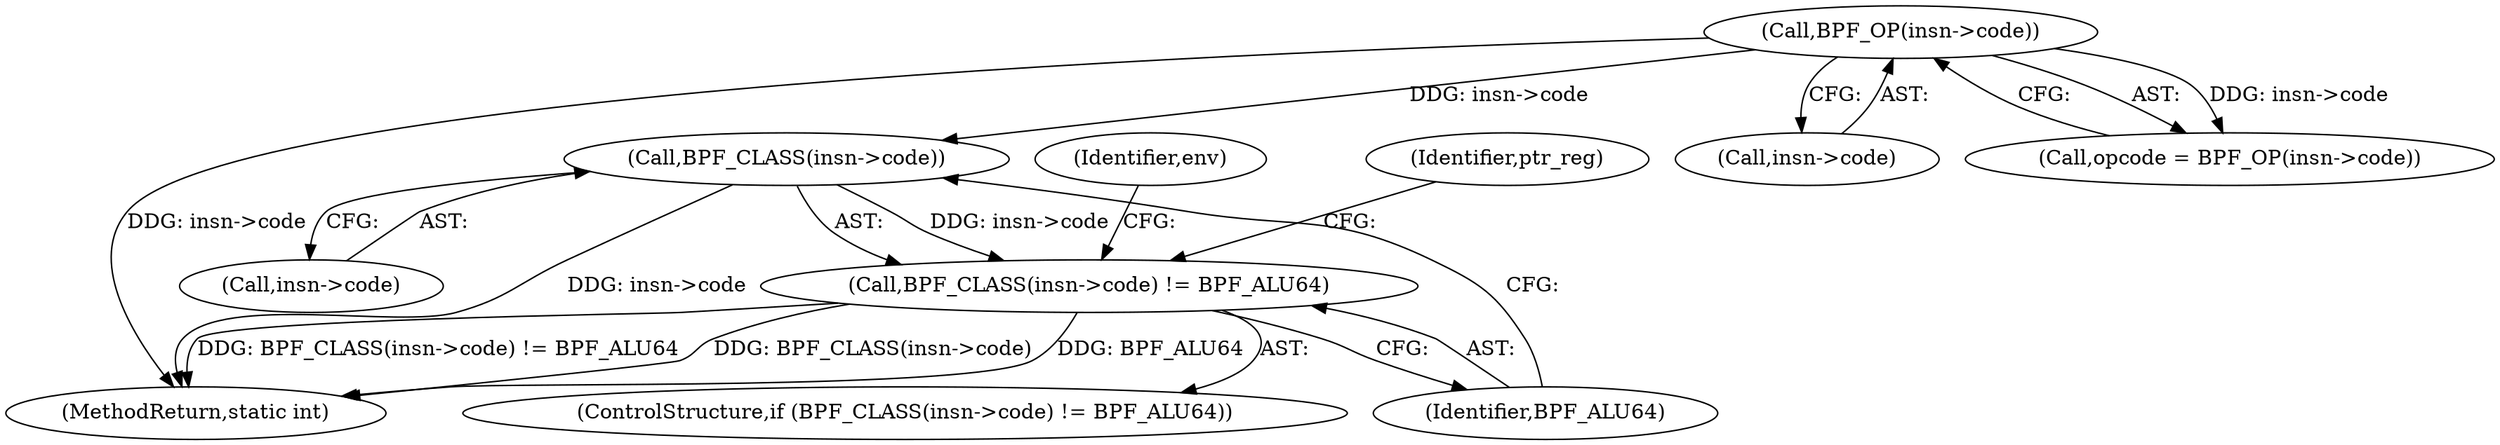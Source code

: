 digraph "0_linux_979d63d50c0c0f7bc537bf821e056cc9fe5abd38@pointer" {
"1000254" [label="(Call,BPF_CLASS(insn->code))"];
"1000218" [label="(Call,BPF_OP(insn->code))"];
"1000253" [label="(Call,BPF_CLASS(insn->code) != BPF_ALU64)"];
"1000252" [label="(ControlStructure,if (BPF_CLASS(insn->code) != BPF_ALU64))"];
"1000907" [label="(MethodReturn,static int)"];
"1000261" [label="(Identifier,env)"];
"1000218" [label="(Call,BPF_OP(insn->code))"];
"1000255" [label="(Call,insn->code)"];
"1000258" [label="(Identifier,BPF_ALU64)"];
"1000219" [label="(Call,insn->code)"];
"1000216" [label="(Call,opcode = BPF_OP(insn->code))"];
"1000269" [label="(Identifier,ptr_reg)"];
"1000253" [label="(Call,BPF_CLASS(insn->code) != BPF_ALU64)"];
"1000254" [label="(Call,BPF_CLASS(insn->code))"];
"1000254" -> "1000253"  [label="AST: "];
"1000254" -> "1000255"  [label="CFG: "];
"1000255" -> "1000254"  [label="AST: "];
"1000258" -> "1000254"  [label="CFG: "];
"1000254" -> "1000907"  [label="DDG: insn->code"];
"1000254" -> "1000253"  [label="DDG: insn->code"];
"1000218" -> "1000254"  [label="DDG: insn->code"];
"1000218" -> "1000216"  [label="AST: "];
"1000218" -> "1000219"  [label="CFG: "];
"1000219" -> "1000218"  [label="AST: "];
"1000216" -> "1000218"  [label="CFG: "];
"1000218" -> "1000907"  [label="DDG: insn->code"];
"1000218" -> "1000216"  [label="DDG: insn->code"];
"1000253" -> "1000252"  [label="AST: "];
"1000253" -> "1000258"  [label="CFG: "];
"1000258" -> "1000253"  [label="AST: "];
"1000261" -> "1000253"  [label="CFG: "];
"1000269" -> "1000253"  [label="CFG: "];
"1000253" -> "1000907"  [label="DDG: BPF_CLASS(insn->code) != BPF_ALU64"];
"1000253" -> "1000907"  [label="DDG: BPF_CLASS(insn->code)"];
"1000253" -> "1000907"  [label="DDG: BPF_ALU64"];
}
